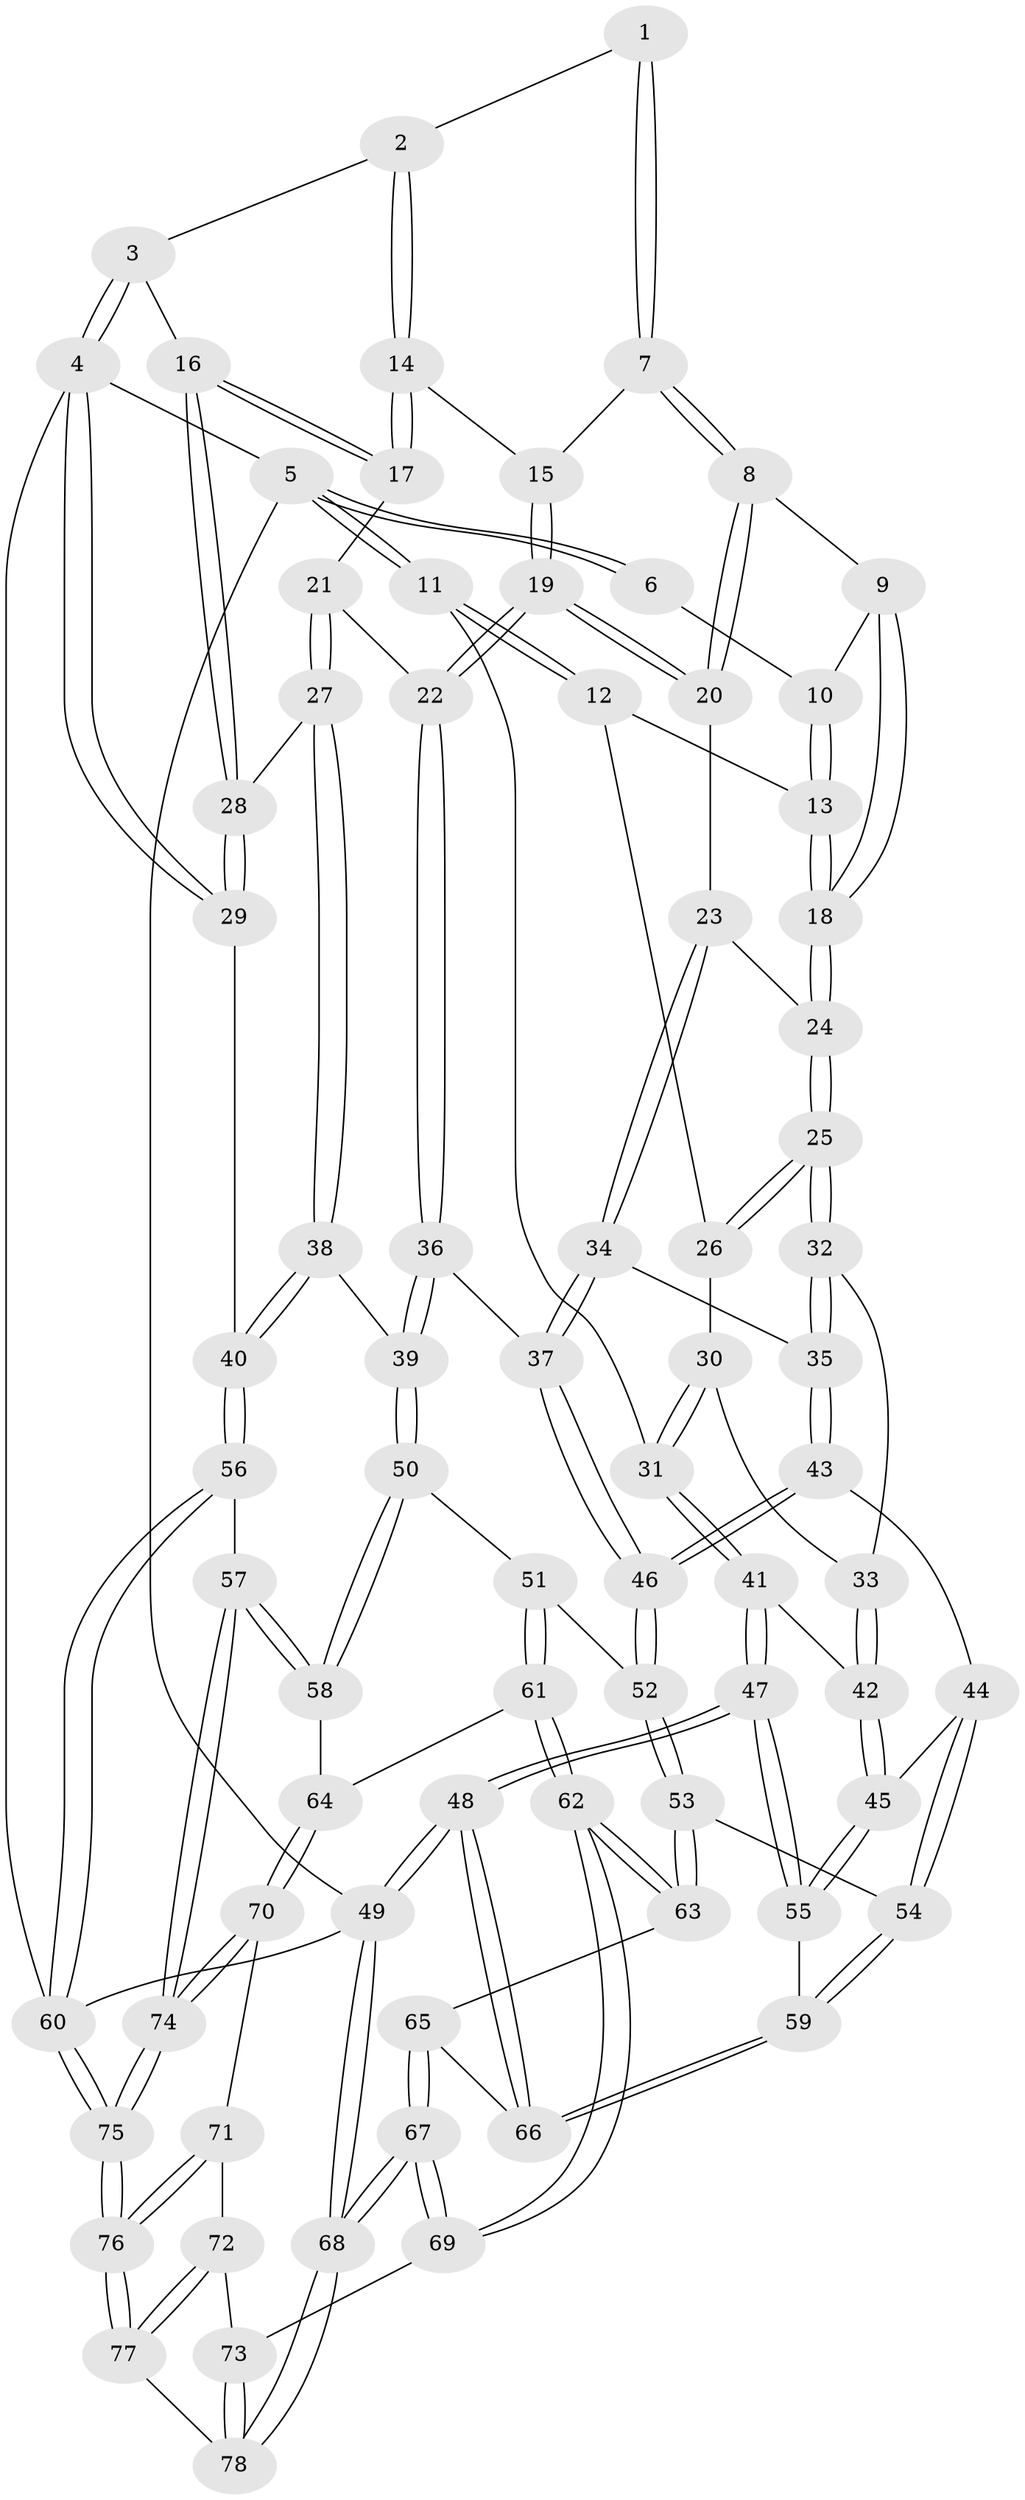 // Generated by graph-tools (version 1.1) at 2025/38/03/09/25 02:38:25]
// undirected, 78 vertices, 192 edges
graph export_dot {
graph [start="1"]
  node [color=gray90,style=filled];
  1 [pos="+0.36361605063170127+0"];
  2 [pos="+0.6191847615823253+0"];
  3 [pos="+0.8714847945349617+0"];
  4 [pos="+1+0"];
  5 [pos="+0+0"];
  6 [pos="+0.36282527360973515+0"];
  7 [pos="+0.4525974583424349+0.07170667798011668"];
  8 [pos="+0.44111797954627024+0.0848728298793032"];
  9 [pos="+0.3676598598496063+0.04407472904599226"];
  10 [pos="+0.3400585198331378+0"];
  11 [pos="+0+0"];
  12 [pos="+0.2198023193350117+0.0776363188006124"];
  13 [pos="+0.23649031022894765+0.07081403058940045"];
  14 [pos="+0.6188041384476334+0"];
  15 [pos="+0.6033121557965454+0"];
  16 [pos="+0.8237876132521722+0.12394777101019556"];
  17 [pos="+0.6223305090435397+0"];
  18 [pos="+0.33240368296512585+0.11816781158087522"];
  19 [pos="+0.4834350049820231+0.21458217598992113"];
  20 [pos="+0.4650398122112682+0.21242389184306476"];
  21 [pos="+0.6559850771519357+0.14112477917048166"];
  22 [pos="+0.49150379738441086+0.2188029223099794"];
  23 [pos="+0.4488095702498225+0.21717225119945288"];
  24 [pos="+0.35032443259657203+0.20588172809211214"];
  25 [pos="+0.2940112496594947+0.23596208878594566"];
  26 [pos="+0.22359967435466704+0.20077980930834777"];
  27 [pos="+0.740799234210344+0.22195192132309163"];
  28 [pos="+0.8330314632918691+0.1468505328775736"];
  29 [pos="+1+0.17393705963178013"];
  30 [pos="+0.16582011716186165+0.20987136111028498"];
  31 [pos="+0+0.0816938744589594"];
  32 [pos="+0.28301982328057174+0.2942700290927691"];
  33 [pos="+0.15173146281461805+0.3552640412859689"];
  34 [pos="+0.4233818861526161+0.30328670318378376"];
  35 [pos="+0.3178409764317846+0.377702883437877"];
  36 [pos="+0.5597625697922433+0.30092886607289265"];
  37 [pos="+0.43755095085297285+0.41287954055173454"];
  38 [pos="+0.707502389831872+0.3875598243806494"];
  39 [pos="+0.7070476784019843+0.3879250038686674"];
  40 [pos="+1+0.38666196808173614"];
  41 [pos="+0+0.28984258981703387"];
  42 [pos="+0.13471390340264003+0.37545551954005685"];
  43 [pos="+0.3239577122193099+0.4281451876589083"];
  44 [pos="+0.29845898023244083+0.4415736839627587"];
  45 [pos="+0.18498226722005548+0.4759276790896126"];
  46 [pos="+0.41780781800069233+0.4652998822637796"];
  47 [pos="+0+0.609513447292253"];
  48 [pos="+0+0.7429621091796553"];
  49 [pos="+0+1"];
  50 [pos="+0.704106172505108+0.3965187798489555"];
  51 [pos="+0.6303308763599474+0.5116493162024877"];
  52 [pos="+0.4387726250915437+0.4935708312143851"];
  53 [pos="+0.3945086813059044+0.5978490609401719"];
  54 [pos="+0.3079731784395709+0.5852066543595638"];
  55 [pos="+0.16858058083131075+0.5191628255346464"];
  56 [pos="+1+0.6224473430116413"];
  57 [pos="+1+0.6423174152985748"];
  58 [pos="+0.9078677218478955+0.6463254478586316"];
  59 [pos="+0.21276138198933492+0.604162626222661"];
  60 [pos="+1+1"];
  61 [pos="+0.6388994957686054+0.5871249427233712"];
  62 [pos="+0.4528649860037887+0.7385506495323281"];
  63 [pos="+0.4141212470225107+0.7033700994975933"];
  64 [pos="+0.7379964213285981+0.7103878785234885"];
  65 [pos="+0.21424443770008997+0.7249946445899988"];
  66 [pos="+0.20491218581686124+0.7154795818713611"];
  67 [pos="+0.24867657904761425+0.9752888816751737"];
  68 [pos="+0.18948213803743183+1"];
  69 [pos="+0.4631839337297397+0.7842062538067965"];
  70 [pos="+0.7262859831985315+0.7702809254132177"];
  71 [pos="+0.6223920392276228+0.829466599047695"];
  72 [pos="+0.5912592585015151+0.8321903432137758"];
  73 [pos="+0.5080891652542554+0.8187812546501145"];
  74 [pos="+0.8208042581711398+0.9013300659527022"];
  75 [pos="+0.9479042728660062+1"];
  76 [pos="+0.7430258572113713+1"];
  77 [pos="+0.5688442644414132+1"];
  78 [pos="+0.48615916960501937+1"];
  1 -- 2;
  1 -- 7;
  1 -- 7;
  2 -- 3;
  2 -- 14;
  2 -- 14;
  3 -- 4;
  3 -- 4;
  3 -- 16;
  4 -- 5;
  4 -- 29;
  4 -- 29;
  4 -- 60;
  5 -- 6;
  5 -- 6;
  5 -- 11;
  5 -- 11;
  5 -- 49;
  6 -- 10;
  7 -- 8;
  7 -- 8;
  7 -- 15;
  8 -- 9;
  8 -- 20;
  8 -- 20;
  9 -- 10;
  9 -- 18;
  9 -- 18;
  10 -- 13;
  10 -- 13;
  11 -- 12;
  11 -- 12;
  11 -- 31;
  12 -- 13;
  12 -- 26;
  13 -- 18;
  13 -- 18;
  14 -- 15;
  14 -- 17;
  14 -- 17;
  15 -- 19;
  15 -- 19;
  16 -- 17;
  16 -- 17;
  16 -- 28;
  16 -- 28;
  17 -- 21;
  18 -- 24;
  18 -- 24;
  19 -- 20;
  19 -- 20;
  19 -- 22;
  19 -- 22;
  20 -- 23;
  21 -- 22;
  21 -- 27;
  21 -- 27;
  22 -- 36;
  22 -- 36;
  23 -- 24;
  23 -- 34;
  23 -- 34;
  24 -- 25;
  24 -- 25;
  25 -- 26;
  25 -- 26;
  25 -- 32;
  25 -- 32;
  26 -- 30;
  27 -- 28;
  27 -- 38;
  27 -- 38;
  28 -- 29;
  28 -- 29;
  29 -- 40;
  30 -- 31;
  30 -- 31;
  30 -- 33;
  31 -- 41;
  31 -- 41;
  32 -- 33;
  32 -- 35;
  32 -- 35;
  33 -- 42;
  33 -- 42;
  34 -- 35;
  34 -- 37;
  34 -- 37;
  35 -- 43;
  35 -- 43;
  36 -- 37;
  36 -- 39;
  36 -- 39;
  37 -- 46;
  37 -- 46;
  38 -- 39;
  38 -- 40;
  38 -- 40;
  39 -- 50;
  39 -- 50;
  40 -- 56;
  40 -- 56;
  41 -- 42;
  41 -- 47;
  41 -- 47;
  42 -- 45;
  42 -- 45;
  43 -- 44;
  43 -- 46;
  43 -- 46;
  44 -- 45;
  44 -- 54;
  44 -- 54;
  45 -- 55;
  45 -- 55;
  46 -- 52;
  46 -- 52;
  47 -- 48;
  47 -- 48;
  47 -- 55;
  47 -- 55;
  48 -- 49;
  48 -- 49;
  48 -- 66;
  48 -- 66;
  49 -- 68;
  49 -- 68;
  49 -- 60;
  50 -- 51;
  50 -- 58;
  50 -- 58;
  51 -- 52;
  51 -- 61;
  51 -- 61;
  52 -- 53;
  52 -- 53;
  53 -- 54;
  53 -- 63;
  53 -- 63;
  54 -- 59;
  54 -- 59;
  55 -- 59;
  56 -- 57;
  56 -- 60;
  56 -- 60;
  57 -- 58;
  57 -- 58;
  57 -- 74;
  57 -- 74;
  58 -- 64;
  59 -- 66;
  59 -- 66;
  60 -- 75;
  60 -- 75;
  61 -- 62;
  61 -- 62;
  61 -- 64;
  62 -- 63;
  62 -- 63;
  62 -- 69;
  62 -- 69;
  63 -- 65;
  64 -- 70;
  64 -- 70;
  65 -- 66;
  65 -- 67;
  65 -- 67;
  67 -- 68;
  67 -- 68;
  67 -- 69;
  67 -- 69;
  68 -- 78;
  68 -- 78;
  69 -- 73;
  70 -- 71;
  70 -- 74;
  70 -- 74;
  71 -- 72;
  71 -- 76;
  71 -- 76;
  72 -- 73;
  72 -- 77;
  72 -- 77;
  73 -- 78;
  73 -- 78;
  74 -- 75;
  74 -- 75;
  75 -- 76;
  75 -- 76;
  76 -- 77;
  76 -- 77;
  77 -- 78;
}
